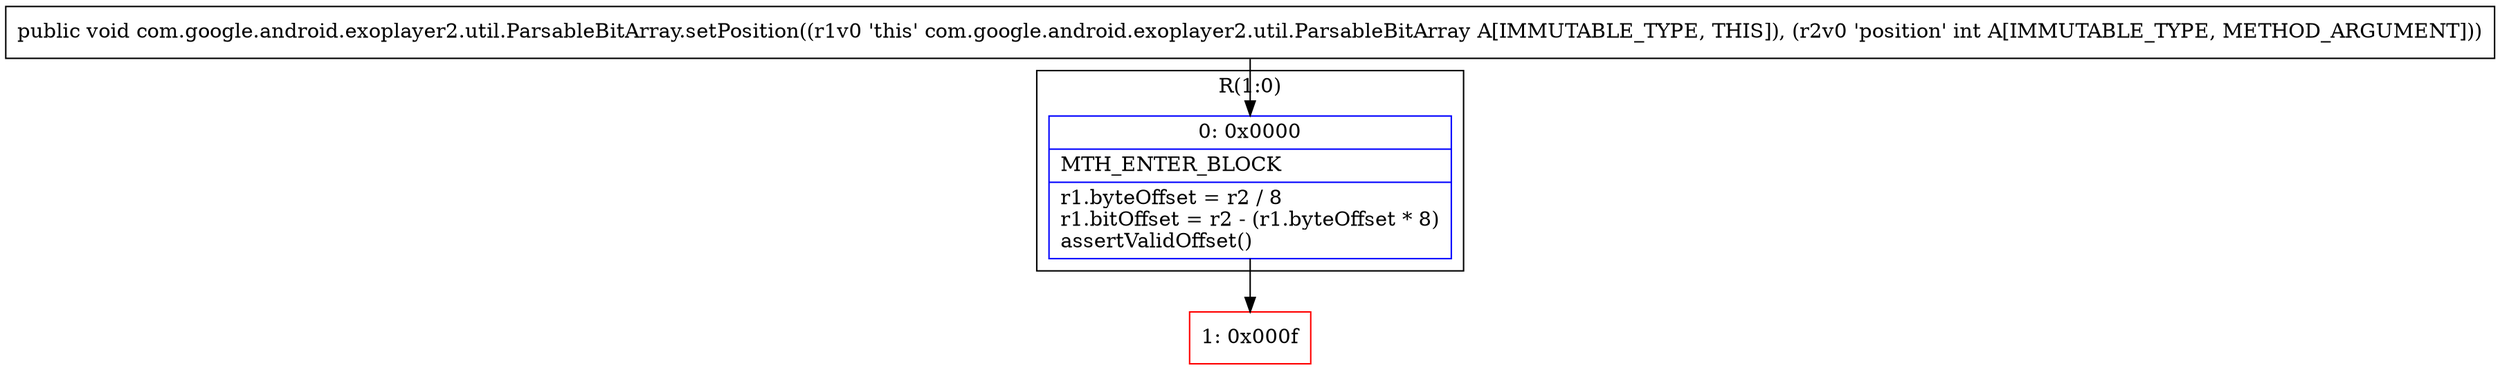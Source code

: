 digraph "CFG forcom.google.android.exoplayer2.util.ParsableBitArray.setPosition(I)V" {
subgraph cluster_Region_1360453848 {
label = "R(1:0)";
node [shape=record,color=blue];
Node_0 [shape=record,label="{0\:\ 0x0000|MTH_ENTER_BLOCK\l|r1.byteOffset = r2 \/ 8\lr1.bitOffset = r2 \- (r1.byteOffset * 8)\lassertValidOffset()\l}"];
}
Node_1 [shape=record,color=red,label="{1\:\ 0x000f}"];
MethodNode[shape=record,label="{public void com.google.android.exoplayer2.util.ParsableBitArray.setPosition((r1v0 'this' com.google.android.exoplayer2.util.ParsableBitArray A[IMMUTABLE_TYPE, THIS]), (r2v0 'position' int A[IMMUTABLE_TYPE, METHOD_ARGUMENT])) }"];
MethodNode -> Node_0;
Node_0 -> Node_1;
}

